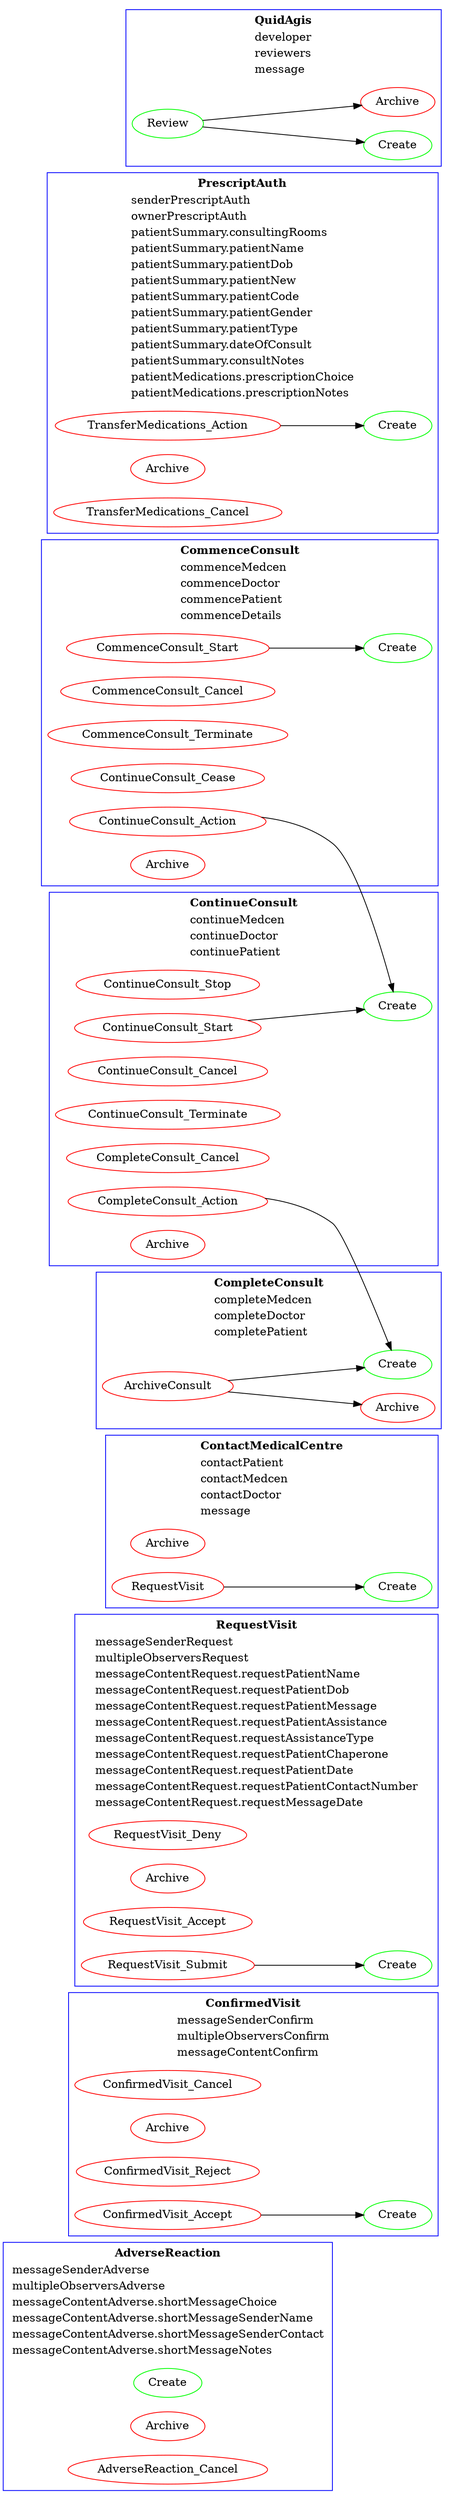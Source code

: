 digraph G {
compound=true;
rankdir=LR;
subgraph cluster_AdverseReaction{
n0[label=Create][color=green]; 
n1[label=Archive][color=red]; 
n2[label=AdverseReaction_Cancel][color=red]; 
label=<<table align = "left" border="0" cellborder="0" cellspacing="1">
<tr><td align="center"><b>AdverseReaction</b></td></tr><tr><td align="left">messageSenderAdverse</td></tr> 
<tr><td align="left">multipleObserversAdverse</td></tr> 
<tr><td align="left">messageContentAdverse.shortMessageChoice</td></tr> 
<tr><td align="left">messageContentAdverse.shortMessageSenderName</td></tr> 
<tr><td align="left">messageContentAdverse.shortMessageSenderContact</td></tr> 
<tr><td align="left">messageContentAdverse.shortMessageNotes</td></tr> 
</table>>;color=blue
}subgraph cluster_ConfirmedVisit{
n3[label=Create][color=green]; 
n4[label=ConfirmedVisit_Cancel][color=red]; 
n5[label=Archive][color=red]; 
n6[label=ConfirmedVisit_Reject][color=red]; 
n7[label=ConfirmedVisit_Accept][color=red]; 
label=<<table align = "left" border="0" cellborder="0" cellspacing="1">
<tr><td align="center"><b>ConfirmedVisit</b></td></tr><tr><td align="left">messageSenderConfirm</td></tr> 
<tr><td align="left">multipleObserversConfirm</td></tr> 
<tr><td align="left">messageContentConfirm</td></tr> 
</table>>;color=blue
}subgraph cluster_RequestVisit{
n8[label=Create][color=green]; 
n9[label=RequestVisit_Deny][color=red]; 
n10[label=Archive][color=red]; 
n11[label=RequestVisit_Accept][color=red]; 
n12[label=RequestVisit_Submit][color=red]; 
label=<<table align = "left" border="0" cellborder="0" cellspacing="1">
<tr><td align="center"><b>RequestVisit</b></td></tr><tr><td align="left">messageSenderRequest</td></tr> 
<tr><td align="left">multipleObserversRequest</td></tr> 
<tr><td align="left">messageContentRequest.requestPatientName</td></tr> 
<tr><td align="left">messageContentRequest.requestPatientDob</td></tr> 
<tr><td align="left">messageContentRequest.requestPatientMessage</td></tr> 
<tr><td align="left">messageContentRequest.requestPatientAssistance</td></tr> 
<tr><td align="left">messageContentRequest.requestAssistanceType</td></tr> 
<tr><td align="left">messageContentRequest.requestPatientChaperone</td></tr> 
<tr><td align="left">messageContentRequest.requestPatientDate</td></tr> 
<tr><td align="left">messageContentRequest.requestPatientContactNumber</td></tr> 
<tr><td align="left">messageContentRequest.requestMessageDate</td></tr> 
</table>>;color=blue
}subgraph cluster_ContactMedicalCentre{
n13[label=Create][color=green]; 
n14[label=Archive][color=red]; 
n15[label=RequestVisit][color=red]; 
label=<<table align = "left" border="0" cellborder="0" cellspacing="1">
<tr><td align="center"><b>ContactMedicalCentre</b></td></tr><tr><td align="left">contactPatient</td></tr> 
<tr><td align="left">contactMedcen</td></tr> 
<tr><td align="left">contactDoctor</td></tr> 
<tr><td align="left">message</td></tr> 
</table>>;color=blue
}subgraph cluster_CommenceConsult{
n16[label=Create][color=green]; 
n17[label=CommenceConsult_Start][color=red]; 
n18[label=CommenceConsult_Cancel][color=red]; 
n19[label=CommenceConsult_Terminate][color=red]; 
n20[label=ContinueConsult_Cease][color=red]; 
n21[label=ContinueConsult_Action][color=red]; 
n22[label=Archive][color=red]; 
label=<<table align = "left" border="0" cellborder="0" cellspacing="1">
<tr><td align="center"><b>CommenceConsult</b></td></tr><tr><td align="left">commenceMedcen</td></tr> 
<tr><td align="left">commenceDoctor</td></tr> 
<tr><td align="left">commencePatient</td></tr> 
<tr><td align="left">commenceDetails</td></tr> 
</table>>;color=blue
}subgraph cluster_CompleteConsult{
n23[label=Create][color=green]; 
n24[label=ArchiveConsult][color=red]; 
n25[label=Archive][color=red]; 
label=<<table align = "left" border="0" cellborder="0" cellspacing="1">
<tr><td align="center"><b>CompleteConsult</b></td></tr><tr><td align="left">completeMedcen</td></tr> 
<tr><td align="left">completeDoctor</td></tr> 
<tr><td align="left">completePatient</td></tr> 
</table>>;color=blue
}subgraph cluster_ContinueConsult{
n26[label=Create][color=green]; 
n27[label=ContinueConsult_Stop][color=red]; 
n28[label=ContinueConsult_Start][color=red]; 
n29[label=ContinueConsult_Cancel][color=red]; 
n30[label=ContinueConsult_Terminate][color=red]; 
n31[label=CompleteConsult_Cancel][color=red]; 
n32[label=CompleteConsult_Action][color=red]; 
n33[label=Archive][color=red]; 
label=<<table align = "left" border="0" cellborder="0" cellspacing="1">
<tr><td align="center"><b>ContinueConsult</b></td></tr><tr><td align="left">continueMedcen</td></tr> 
<tr><td align="left">continueDoctor</td></tr> 
<tr><td align="left">continuePatient</td></tr> 
</table>>;color=blue
}subgraph cluster_PrescriptAuth{
n34[label=Create][color=green]; 
n35[label=TransferMedications_Action][color=red]; 
n36[label=Archive][color=red]; 
n37[label=TransferMedications_Cancel][color=red]; 
label=<<table align = "left" border="0" cellborder="0" cellspacing="1">
<tr><td align="center"><b>PrescriptAuth</b></td></tr><tr><td align="left">senderPrescriptAuth</td></tr> 
<tr><td align="left">ownerPrescriptAuth</td></tr> 
<tr><td align="left">patientSummary.consultingRooms</td></tr> 
<tr><td align="left">patientSummary.patientName</td></tr> 
<tr><td align="left">patientSummary.patientDob</td></tr> 
<tr><td align="left">patientSummary.patientNew</td></tr> 
<tr><td align="left">patientSummary.patientCode</td></tr> 
<tr><td align="left">patientSummary.patientGender</td></tr> 
<tr><td align="left">patientSummary.patientType</td></tr> 
<tr><td align="left">patientSummary.dateOfConsult</td></tr> 
<tr><td align="left">patientSummary.consultNotes</td></tr> 
<tr><td align="left">patientMedications.prescriptionChoice</td></tr> 
<tr><td align="left">patientMedications.prescriptionNotes</td></tr> 
</table>>;color=blue
}subgraph cluster_QuidAgis{
n38[label=Create][color=green]; 
n39[label=Archive][color=red]; 
n40[label=Review][color=green]; 
label=<<table align = "left" border="0" cellborder="0" cellspacing="1">
<tr><td align="center"><b>QuidAgis</b></td></tr><tr><td align="left">developer</td></tr> 
<tr><td align="left">reviewers</td></tr> 
<tr><td align="left">message</td></tr> 
</table>>;color=blue
}n7->n3
n12->n8
n15->n13
n17->n16
n21->n26
n24->n23
n24->n25
n28->n26
n32->n23
n35->n34
n40->n38
n40->n39

}
